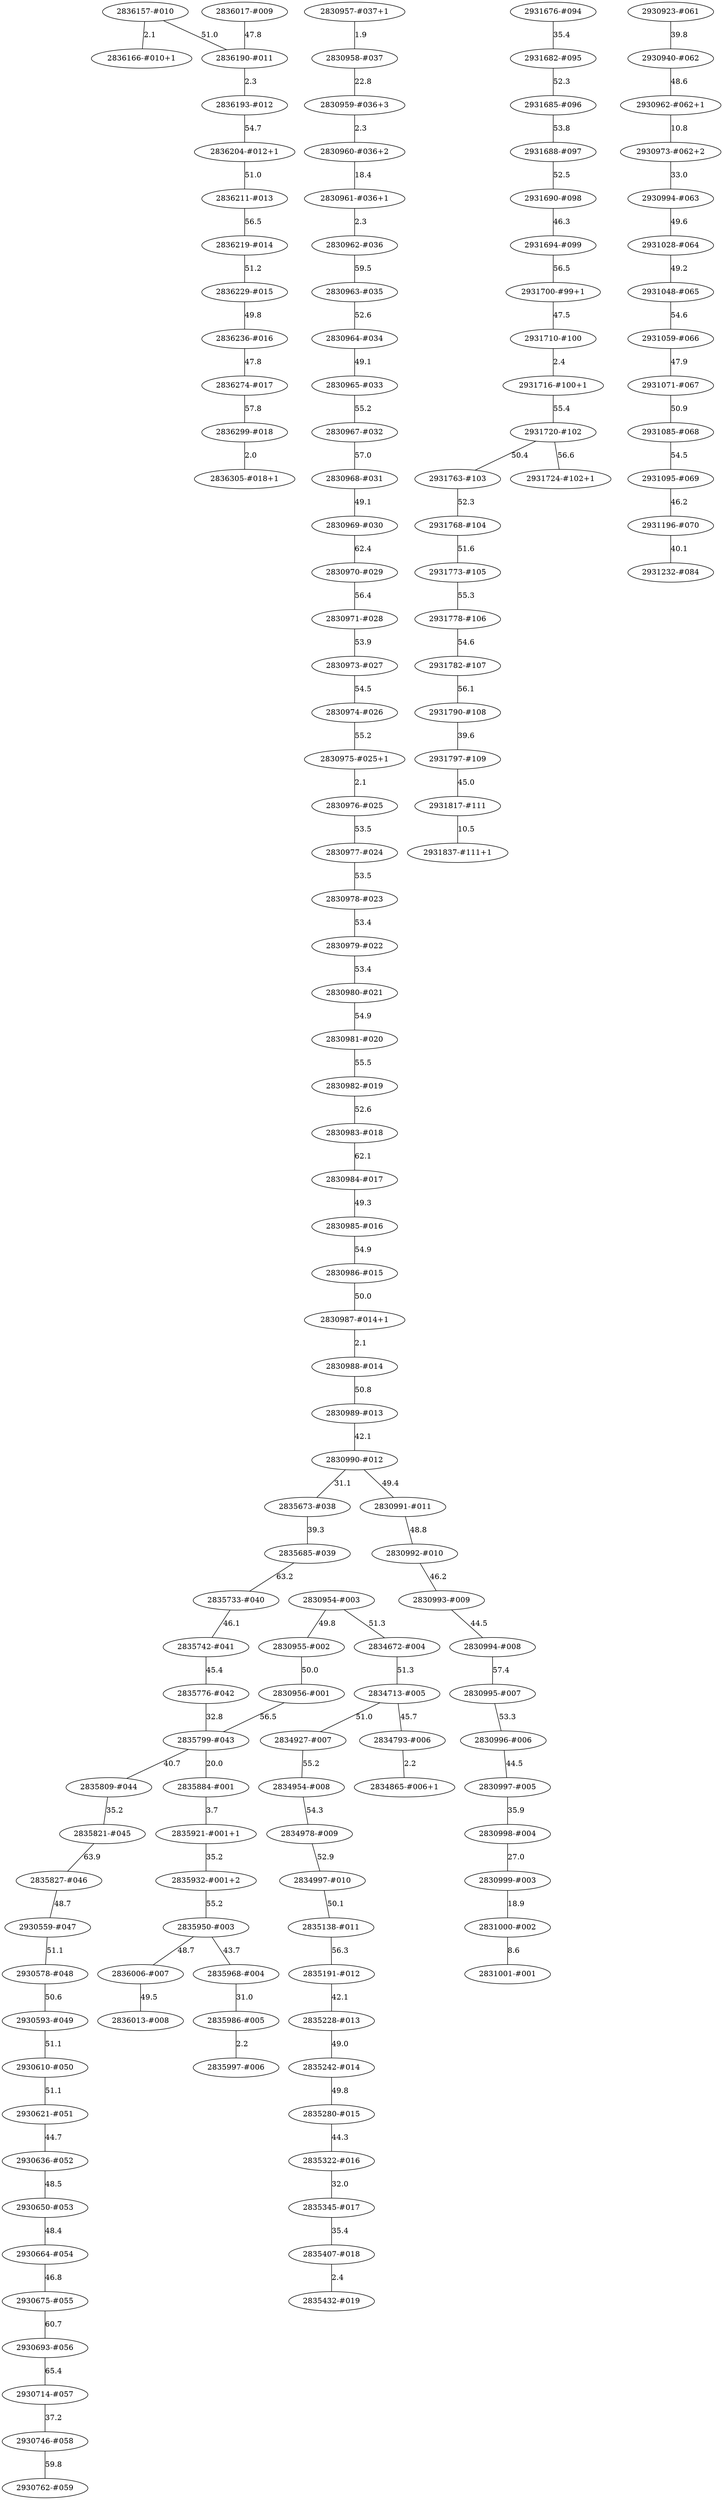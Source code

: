 graph G {
  "2836157-#010" -- "2836166-#010+1" [label=2.1];
  "2836190-#011" -- "2836193-#012" [label=2.3];
  "2836017-#009" -- "2836190-#011" [label=47.8];
  "2836157-#010" -- "2836190-#011" [label=51.0];
  "2836204-#012+1" -- "2836211-#013" [label=51.0];
  "2836193-#012" -- "2836204-#012+1" [label=54.7];
  "2836236-#016" -- "2836274-#017" [label=47.8];
  "2836229-#015" -- "2836236-#016" [label=49.8];
  "2836219-#014" -- "2836229-#015" [label=51.2];
  "2836211-#013" -- "2836219-#014" [label=56.5];
  "2836299-#018" -- "2836305-#018+1" [label=2.0];
  "2836274-#017" -- "2836299-#018" [label=57.8];
  "2830957-#037+1" -- "2830958-#037" [label=1.9];
  "2830959-#036+3" -- "2830960-#036+2" [label=2.3];
  "2830961-#036+1" -- "2830962-#036" [label=2.3];
  "2830960-#036+2" -- "2830961-#036+1" [label=18.4];
  "2830958-#037" -- "2830959-#036+3" [label=22.8];
  "2830964-#034" -- "2830965-#033" [label=49.1];
  "2830963-#035" -- "2830964-#034" [label=52.6];
  "2830965-#033" -- "2830967-#032" [label=55.2];
  "2830968-#031" -- "2830969-#030" [label=49.1];
  "2830967-#032" -- "2830968-#031" [label=57.0];
  "2830962-#036" -- "2830963-#035" [label=59.5];
  "2830971-#028" -- "2830973-#027" [label=53.9];
  "2830973-#027" -- "2830974-#026" [label=54.5];
  "2830975-#025+1" -- "2830976-#025" [label=2.1];
  "2830976-#025" -- "2830977-#024" [label=53.5];
  "2830979-#022" -- "2830980-#021" [label=53.4];
  "2830978-#023" -- "2830979-#022" [label=53.4];
  "2830977-#024" -- "2830978-#023" [label=53.5];
  "2830980-#021" -- "2830981-#020" [label=54.9];
  "2830974-#026" -- "2830975-#025+1" [label=55.2];
  "2830982-#019" -- "2830983-#018" [label=52.6];
  "2830981-#020" -- "2830982-#019" [label=55.5];
  "2830970-#029" -- "2830971-#028" [label=56.4];
  "2830984-#017" -- "2830985-#016" [label=49.3];
  "2830987-#014+1" -- "2830988-#014" [label=2.1];
  "2830986-#015" -- "2830987-#014+1" [label=50.0];
  "2830990-#012" -- "2835673-#038" [label=31.1];
  "2835673-#038" -- "2835685-#039" [label=39.3];
  "2830989-#013" -- "2830990-#012" [label=42.1];
  "2830993-#009" -- "2830994-#008" [label=44.5];
  "2830992-#010" -- "2830993-#009" [label=46.2];
  "2830991-#011" -- "2830992-#010" [label=48.8];
  "2830990-#012" -- "2830991-#011" [label=49.4];
  "2830988-#014" -- "2830989-#013" [label=50.8];
  "2830985-#016" -- "2830986-#015" [label=54.9];
  "2831000-#002" -- "2831001-#001" [label=8.6];
  "2830999-#003" -- "2831000-#002" [label=18.9];
  "2830998-#004" -- "2830999-#003" [label=27.0];
  "2830997-#005" -- "2830998-#004" [label=35.9];
  "2830996-#006" -- "2830997-#005" [label=44.5];
  "2830995-#007" -- "2830996-#006" [label=53.3];
  "2830994-#008" -- "2830995-#007" [label=57.4];
  "2830983-#018" -- "2830984-#017" [label=62.1];
  "2830969-#030" -- "2830970-#029" [label=62.4];
  "2830954-#003" -- "2830955-#002" [label=49.8];
  "2830955-#002" -- "2830956-#001" [label=50.0];
  "2830954-#003" -- "2834672-#004" [label=51.3];
  "2834793-#006" -- "2834865-#006+1" [label=2.2];
  "2834713-#005" -- "2834793-#006" [label=45.7];
  "2834713-#005" -- "2834927-#007" [label=51.0];
  "2834672-#004" -- "2834713-#005" [label=51.3];
  "2834997-#010" -- "2835138-#011" [label=50.1];
  "2834978-#009" -- "2834997-#010" [label=52.9];
  "2834954-#008" -- "2834978-#009" [label=54.3];
  "2834927-#007" -- "2834954-#008" [label=55.2];
  "2835191-#012" -- "2835228-#013" [label=42.1];
  "2835228-#013" -- "2835242-#014" [label=49.0];
  "2835322-#016" -- "2835345-#017" [label=32.0];
  "2835407-#018" -- "2835432-#019" [label=2.4];
  "2835345-#017" -- "2835407-#018" [label=35.4];
  "2835280-#015" -- "2835322-#016" [label=44.3];
  "2835242-#014" -- "2835280-#015" [label=49.8];
  "2835138-#011" -- "2835191-#012" [label=56.3];
  "2835884-#001" -- "2835921-#001+1" [label=3.7];
  "2835799-#043" -- "2835884-#001" [label=20.0];
  "2835776-#042" -- "2835799-#043" [label=32.8];
  "2835921-#001+1" -- "2835932-#001+2" [label=35.2];
  "2835809-#044" -- "2835821-#045" [label=35.2];
  "2835799-#043" -- "2835809-#044" [label=40.7];
  "2835742-#041" -- "2835776-#042" [label=45.4];
  "2835733-#040" -- "2835742-#041" [label=46.1];
  "2835986-#005" -- "2835997-#006" [label=2.2];
  "2835968-#004" -- "2835986-#005" [label=31.0];
  "2835950-#003" -- "2835968-#004" [label=43.7];
  "2835950-#003" -- "2836006-#007" [label=48.7];
  "2836006-#007" -- "2836013-#008" [label=49.5];
  "2835932-#001+2" -- "2835950-#003" [label=55.2];
  "2830956-#001" -- "2835799-#043" [label=56.5];
  "2835685-#039" -- "2835733-#040" [label=63.2];
  "2835827-#046" -- "2930559-#047" [label=48.7];
  "2930578-#048" -- "2930593-#049" [label=50.6];
  "2930559-#047" -- "2930578-#048" [label=51.1];
  "2930621-#051" -- "2930636-#052" [label=44.7];
  "2930664-#054" -- "2930675-#055" [label=46.8];
  "2930650-#053" -- "2930664-#054" [label=48.4];
  "2930636-#052" -- "2930650-#053" [label=48.5];
  "2930610-#050" -- "2930621-#051" [label=51.1];
  "2930593-#049" -- "2930610-#050" [label=51.1];
  "2930675-#055" -- "2930693-#056" [label=60.7];
  "2835821-#045" -- "2835827-#046" [label=63.9];
  "2930714-#057" -- "2930746-#058" [label=37.2];
  "2930746-#058" -- "2930762-#059" [label=59.8];
  "2930693-#056" -- "2930714-#057" [label=65.4];
  "2931676-#094" -- "2931682-#095" [label=35.4];
  "2931682-#095" -- "2931685-#096" [label=52.3];
  "2931690-#098" -- "2931694-#099" [label=46.3];
  "2931688-#097" -- "2931690-#098" [label=52.5];
  "2931685-#096" -- "2931688-#097" [label=53.8];
  "2931710-#100" -- "2931716-#100+1" [label=2.4];
  "2931700-#99+1" -- "2931710-#100" [label=47.5];
  "2931720-#102" -- "2931763-#103" [label=50.4];
  "2931768-#104" -- "2931773-#105" [label=51.6];
  "2931763-#103" -- "2931768-#104" [label=52.3];
  "2931778-#106" -- "2931782-#107" [label=54.6];
  "2931773-#105" -- "2931778-#106" [label=55.3];
  "2931716-#100+1" -- "2931720-#102" [label=55.4];
  "2931790-#108" -- "2931797-#109" [label=39.6];
  "2931817-#111" -- "2931837-#111+1" [label=10.5];
  "2931797-#109" -- "2931817-#111" [label=45.0];
  "2931782-#107" -- "2931790-#108" [label=56.1];
  "2931694-#099" -- "2931700-#99+1" [label=56.5];
  "2931720-#102" -- "2931724-#102+1" [label=56.6];
  "2930923-#061" -- "2930940-#062" [label=39.8];
  "2930962-#062+1" -- "2930973-#062+2" [label=10.8];
  "2930973-#062+2" -- "2930994-#063" [label=33.0];
  "2930940-#062" -- "2930962-#062+1" [label=48.6];
  "2931028-#064" -- "2931048-#065" [label=49.2];
  "2930994-#063" -- "2931028-#064" [label=49.6];
  "2931059-#066" -- "2931071-#067" [label=47.9];
  "2931071-#067" -- "2931085-#068" [label=50.9];
  "2931196-#070" -- "2931232-#084" [label=40.1];
  "2931095-#069" -- "2931196-#070" [label=46.2];
  "2931085-#068" -- "2931095-#069" [label=54.5];
  "2931048-#065" -- "2931059-#066" [label=54.6];
}